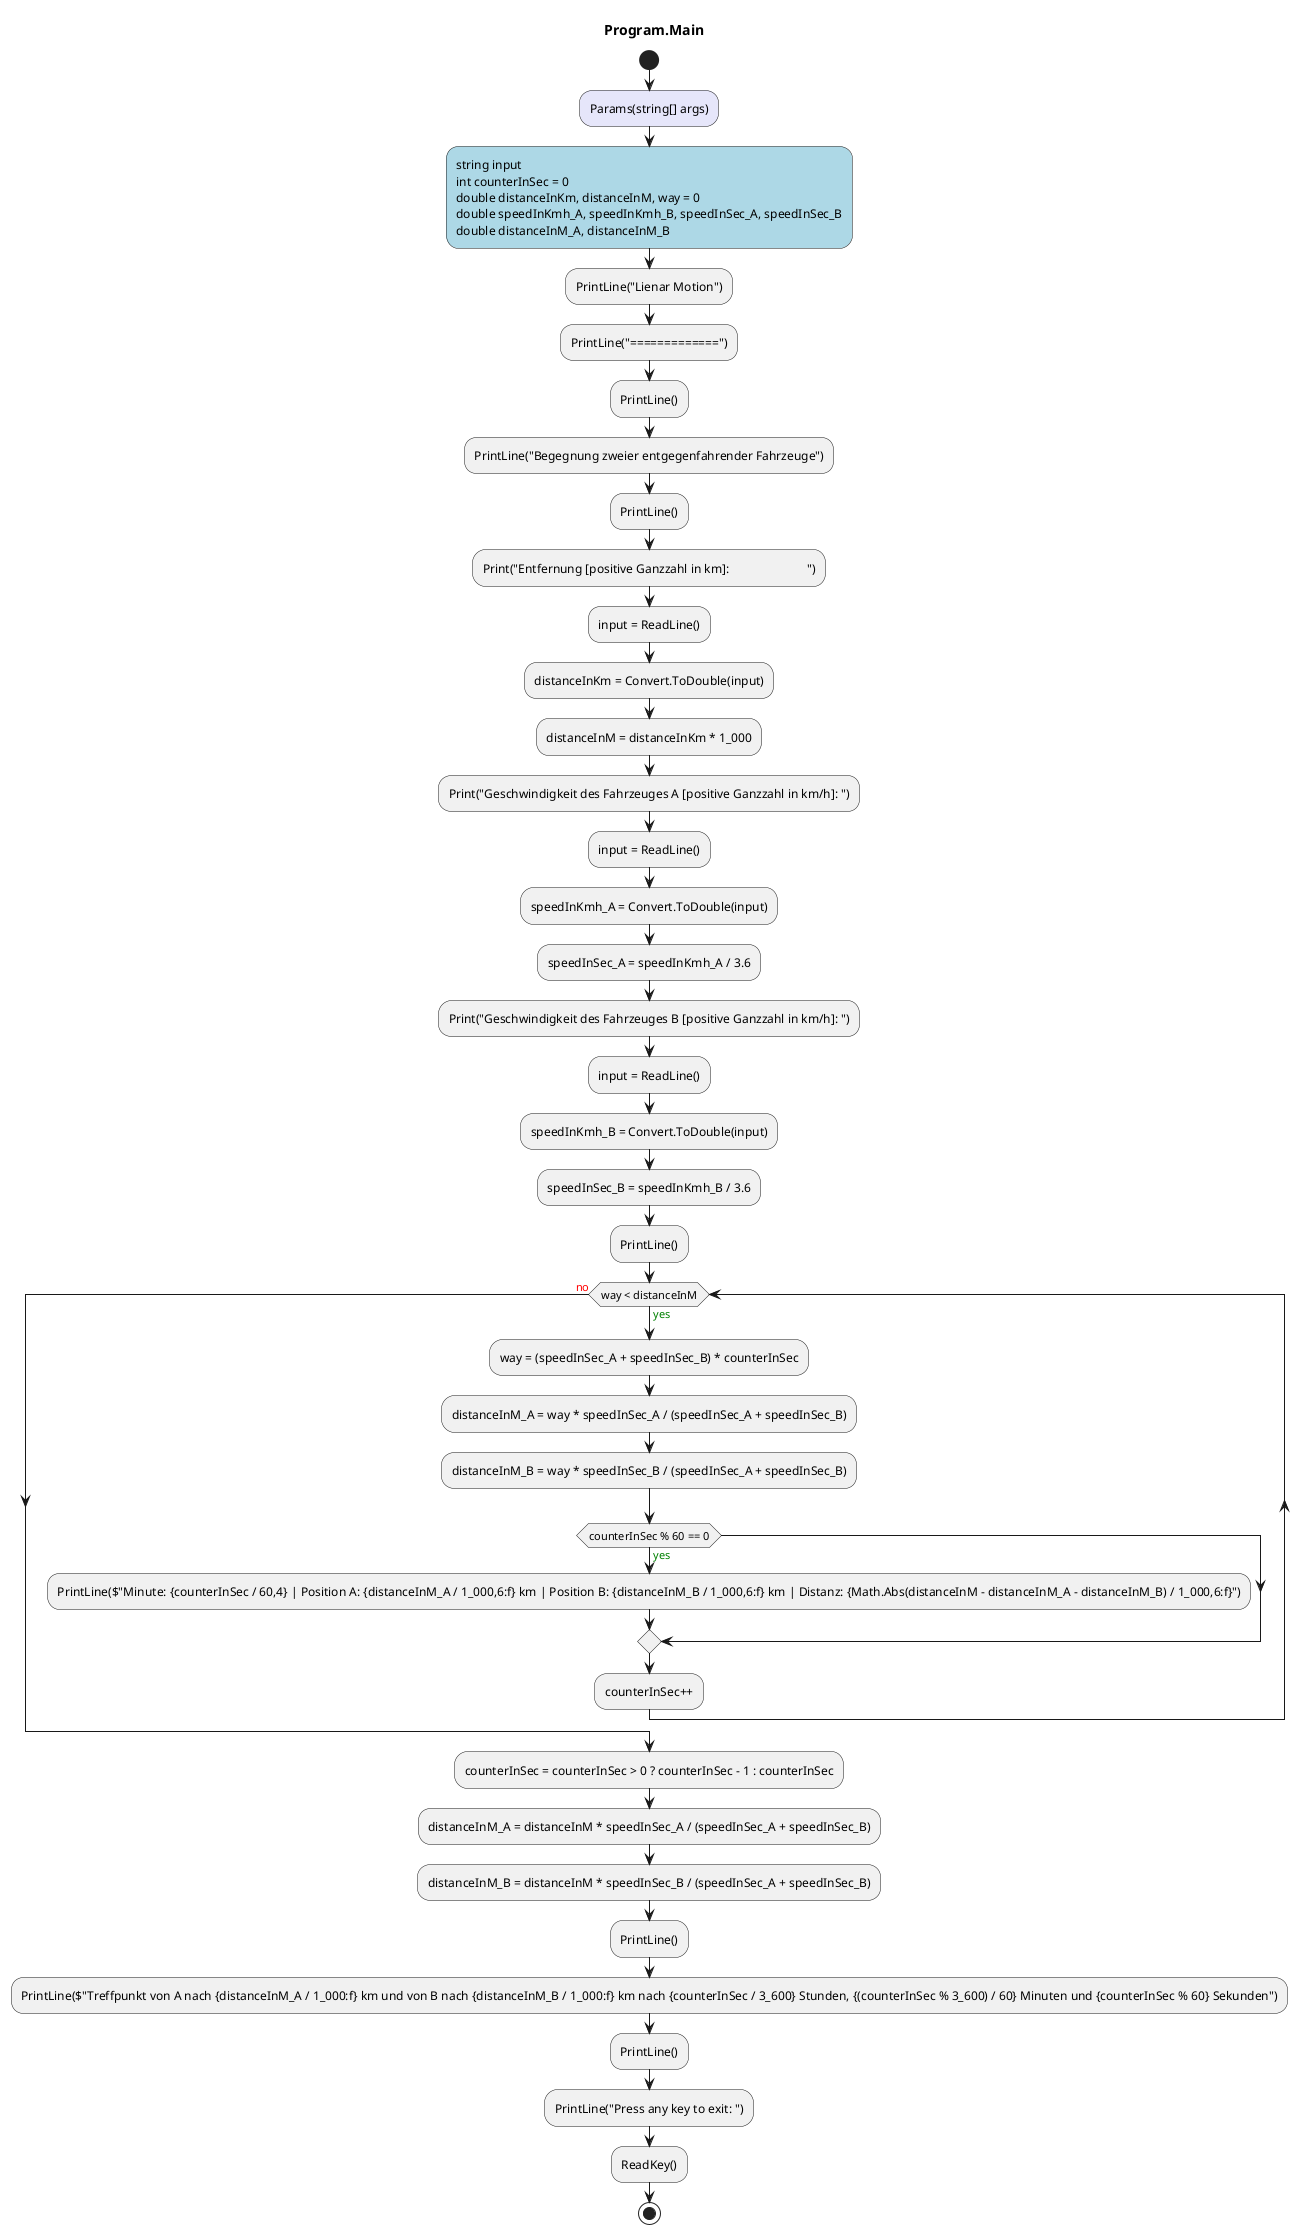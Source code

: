 @startuml Program.Main
title Program.Main
start
#Lavender:Params(string[] args);
#LightBlue:string input
int counterInSec = 0
double distanceInKm, distanceInM, way = 0
double speedInKmh_A, speedInKmh_B, speedInSec_A, speedInSec_B
double distanceInM_A, distanceInM_B;
:PrintLine("Lienar Motion");
:PrintLine("=============");
:PrintLine();
:PrintLine("Begegnung zweier entgegenfahrender Fahrzeuge");
:PrintLine();
:Print("Entfernung [positive Ganzzahl in km]:                         ");
:input = ReadLine();
:distanceInKm = Convert.ToDouble(input);
:distanceInM = distanceInKm * 1_000;
:Print("Geschwindigkeit des Fahrzeuges A [positive Ganzzahl in km/h]: ");
:input = ReadLine();
:speedInKmh_A = Convert.ToDouble(input);
:speedInSec_A = speedInKmh_A / 3.6;
:Print("Geschwindigkeit des Fahrzeuges B [positive Ganzzahl in km/h]: ");
:input = ReadLine();
:speedInKmh_B = Convert.ToDouble(input);
:speedInSec_B = speedInKmh_B / 3.6;
:PrintLine();
while (way < distanceInM) is (<color:green>yes)
    :way = (speedInSec_A + speedInSec_B) * counterInSec;
    :distanceInM_A = way * speedInSec_A / (speedInSec_A + speedInSec_B);
    :distanceInM_B = way * speedInSec_B / (speedInSec_A + speedInSec_B);
    if (counterInSec % 60 == 0) then (<color:green>yes)
        :PrintLine($"Minute: {counterInSec / 60,4} | Position A: {distanceInM_A / 1_000,6:f} km | Position B: {distanceInM_B / 1_000,6:f} km | Distanz: {Math.Abs(distanceInM - distanceInM_A - distanceInM_B) / 1_000,6:f}");
    endif
    :counterInSec++;
endwhile (<color:red>no)
:counterInSec = counterInSec > 0 ? counterInSec - 1 : counterInSec;
:distanceInM_A = distanceInM * speedInSec_A / (speedInSec_A + speedInSec_B);
:distanceInM_B = distanceInM * speedInSec_B / (speedInSec_A + speedInSec_B);
:PrintLine();
:PrintLine($"Treffpunkt von A nach {distanceInM_A / 1_000:f} km und von B nach {distanceInM_B / 1_000:f} km nach {counterInSec / 3_600} Stunden, {(counterInSec % 3_600) / 60} Minuten und {counterInSec % 60} Sekunden");
:PrintLine();
:PrintLine("Press any key to exit: ");
:ReadKey();
stop
@enduml
